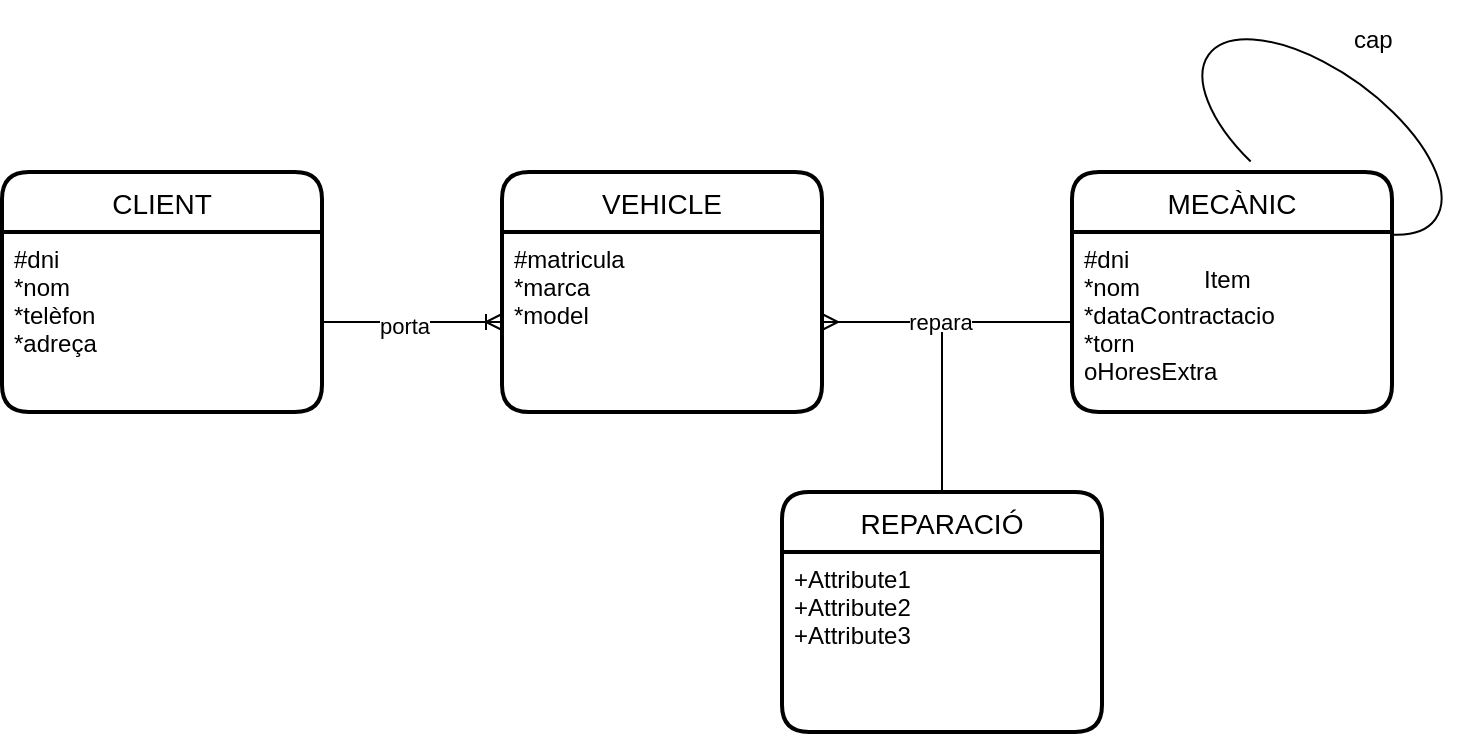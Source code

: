 <mxfile version="15.5.9" type="device"><diagram id="_55ts0hKpJ4r3gCpt7mh" name="Page-1"><mxGraphModel dx="1278" dy="579" grid="1" gridSize="10" guides="1" tooltips="1" connect="1" arrows="1" fold="1" page="1" pageScale="1" pageWidth="827" pageHeight="1169" math="0" shadow="0"><root><mxCell id="0"/><mxCell id="1" parent="0"/><mxCell id="_lLMVdnhXu4H2ZeUkCzz-1" value="MECÀNIC" style="swimlane;childLayout=stackLayout;horizontal=1;startSize=30;horizontalStack=0;rounded=1;fontSize=14;fontStyle=0;strokeWidth=2;resizeParent=0;resizeLast=1;shadow=0;dashed=0;align=center;" vertex="1" parent="1"><mxGeometry x="575" y="270" width="160" height="120" as="geometry"/></mxCell><mxCell id="_lLMVdnhXu4H2ZeUkCzz-2" value="#dni&#10;*nom&#10;*dataContractacio&#10;*torn&#10;oHoresExtra" style="align=left;strokeColor=none;fillColor=none;spacingLeft=4;fontSize=12;verticalAlign=top;resizable=0;rotatable=0;part=1;" vertex="1" parent="_lLMVdnhXu4H2ZeUkCzz-1"><mxGeometry y="30" width="160" height="90" as="geometry"/></mxCell><mxCell id="_lLMVdnhXu4H2ZeUkCzz-3" value="" style="verticalLabelPosition=bottom;verticalAlign=top;html=1;shape=mxgraph.basic.arc;startAngle=0.3;endAngle=0.1;direction=south;rotation=36;" vertex="1" parent="1"><mxGeometry x="630" y="220" width="140" height="65" as="geometry"/></mxCell><mxCell id="_lLMVdnhXu4H2ZeUkCzz-4" value="Item" style="text;strokeColor=none;fillColor=none;spacingLeft=4;spacingRight=4;overflow=hidden;rotatable=0;points=[[0,0.5],[1,0.5]];portConstraint=eastwest;fontSize=12;" vertex="1" parent="1"><mxGeometry x="635" y="310" width="40" height="30" as="geometry"/></mxCell><mxCell id="_lLMVdnhXu4H2ZeUkCzz-5" value="cap&#10;" style="text;strokeColor=none;fillColor=none;spacingLeft=4;spacingRight=4;overflow=hidden;rotatable=0;points=[[0,0.5],[1,0.5]];portConstraint=eastwest;fontSize=12;" vertex="1" parent="1"><mxGeometry x="710" y="190" width="40" height="30" as="geometry"/></mxCell><mxCell id="_lLMVdnhXu4H2ZeUkCzz-6" value="CLIENT" style="swimlane;childLayout=stackLayout;horizontal=1;startSize=30;horizontalStack=0;rounded=1;fontSize=14;fontStyle=0;strokeWidth=2;resizeParent=0;resizeLast=1;shadow=0;dashed=0;align=center;" vertex="1" parent="1"><mxGeometry x="40" y="270" width="160" height="120" as="geometry"/></mxCell><mxCell id="_lLMVdnhXu4H2ZeUkCzz-7" value="#dni&#10;*nom&#10;*telèfon&#10;*adreça" style="align=left;strokeColor=none;fillColor=none;spacingLeft=4;fontSize=12;verticalAlign=top;resizable=0;rotatable=0;part=1;" vertex="1" parent="_lLMVdnhXu4H2ZeUkCzz-6"><mxGeometry y="30" width="160" height="90" as="geometry"/></mxCell><mxCell id="_lLMVdnhXu4H2ZeUkCzz-8" value="VEHICLE" style="swimlane;childLayout=stackLayout;horizontal=1;startSize=30;horizontalStack=0;rounded=1;fontSize=14;fontStyle=0;strokeWidth=2;resizeParent=0;resizeLast=1;shadow=0;dashed=0;align=center;" vertex="1" parent="1"><mxGeometry x="290" y="270" width="160" height="120" as="geometry"/></mxCell><mxCell id="_lLMVdnhXu4H2ZeUkCzz-9" value="#matricula&#10;*marca&#10;*model" style="align=left;strokeColor=none;fillColor=none;spacingLeft=4;fontSize=12;verticalAlign=top;resizable=0;rotatable=0;part=1;" vertex="1" parent="_lLMVdnhXu4H2ZeUkCzz-8"><mxGeometry y="30" width="160" height="90" as="geometry"/></mxCell><mxCell id="_lLMVdnhXu4H2ZeUkCzz-10" value="" style="edgeStyle=entityRelationEdgeStyle;fontSize=12;html=1;endArrow=ERoneToMany;rounded=0;" edge="1" parent="1" source="_lLMVdnhXu4H2ZeUkCzz-7" target="_lLMVdnhXu4H2ZeUkCzz-9"><mxGeometry width="100" height="100" relative="1" as="geometry"><mxPoint x="70" y="380" as="sourcePoint"/><mxPoint x="170" y="280" as="targetPoint"/></mxGeometry></mxCell><mxCell id="_lLMVdnhXu4H2ZeUkCzz-11" value="porta" style="edgeLabel;html=1;align=center;verticalAlign=middle;resizable=0;points=[];" vertex="1" connectable="0" parent="_lLMVdnhXu4H2ZeUkCzz-10"><mxGeometry x="-0.093" y="-2" relative="1" as="geometry"><mxPoint as="offset"/></mxGeometry></mxCell><mxCell id="_lLMVdnhXu4H2ZeUkCzz-12" value="" style="edgeStyle=entityRelationEdgeStyle;fontSize=12;html=1;endArrow=ERmany;rounded=0;" edge="1" parent="1" source="_lLMVdnhXu4H2ZeUkCzz-2" target="_lLMVdnhXu4H2ZeUkCzz-9"><mxGeometry width="100" height="100" relative="1" as="geometry"><mxPoint x="360" y="350" as="sourcePoint"/><mxPoint x="460" y="250" as="targetPoint"/></mxGeometry></mxCell><mxCell id="_lLMVdnhXu4H2ZeUkCzz-13" value="repara" style="edgeLabel;html=1;align=center;verticalAlign=middle;resizable=0;points=[];" vertex="1" connectable="0" parent="_lLMVdnhXu4H2ZeUkCzz-12"><mxGeometry x="0.059" relative="1" as="geometry"><mxPoint as="offset"/></mxGeometry></mxCell><mxCell id="_lLMVdnhXu4H2ZeUkCzz-14" value="" style="endArrow=none;html=1;rounded=0;" edge="1" parent="1" target="_lLMVdnhXu4H2ZeUkCzz-15"><mxGeometry relative="1" as="geometry"><mxPoint x="510" y="350" as="sourcePoint"/><mxPoint x="510" y="350" as="targetPoint"/></mxGeometry></mxCell><mxCell id="_lLMVdnhXu4H2ZeUkCzz-15" value="REPARACIÓ" style="swimlane;childLayout=stackLayout;horizontal=1;startSize=30;horizontalStack=0;rounded=1;fontSize=14;fontStyle=0;strokeWidth=2;resizeParent=0;resizeLast=1;shadow=0;dashed=0;align=center;" vertex="1" parent="1"><mxGeometry x="430" y="430" width="160" height="120" as="geometry"/></mxCell><mxCell id="_lLMVdnhXu4H2ZeUkCzz-16" value="+Attribute1&#10;+Attribute2&#10;+Attribute3" style="align=left;strokeColor=none;fillColor=none;spacingLeft=4;fontSize=12;verticalAlign=top;resizable=0;rotatable=0;part=1;" vertex="1" parent="_lLMVdnhXu4H2ZeUkCzz-15"><mxGeometry y="30" width="160" height="90" as="geometry"/></mxCell></root></mxGraphModel></diagram></mxfile>